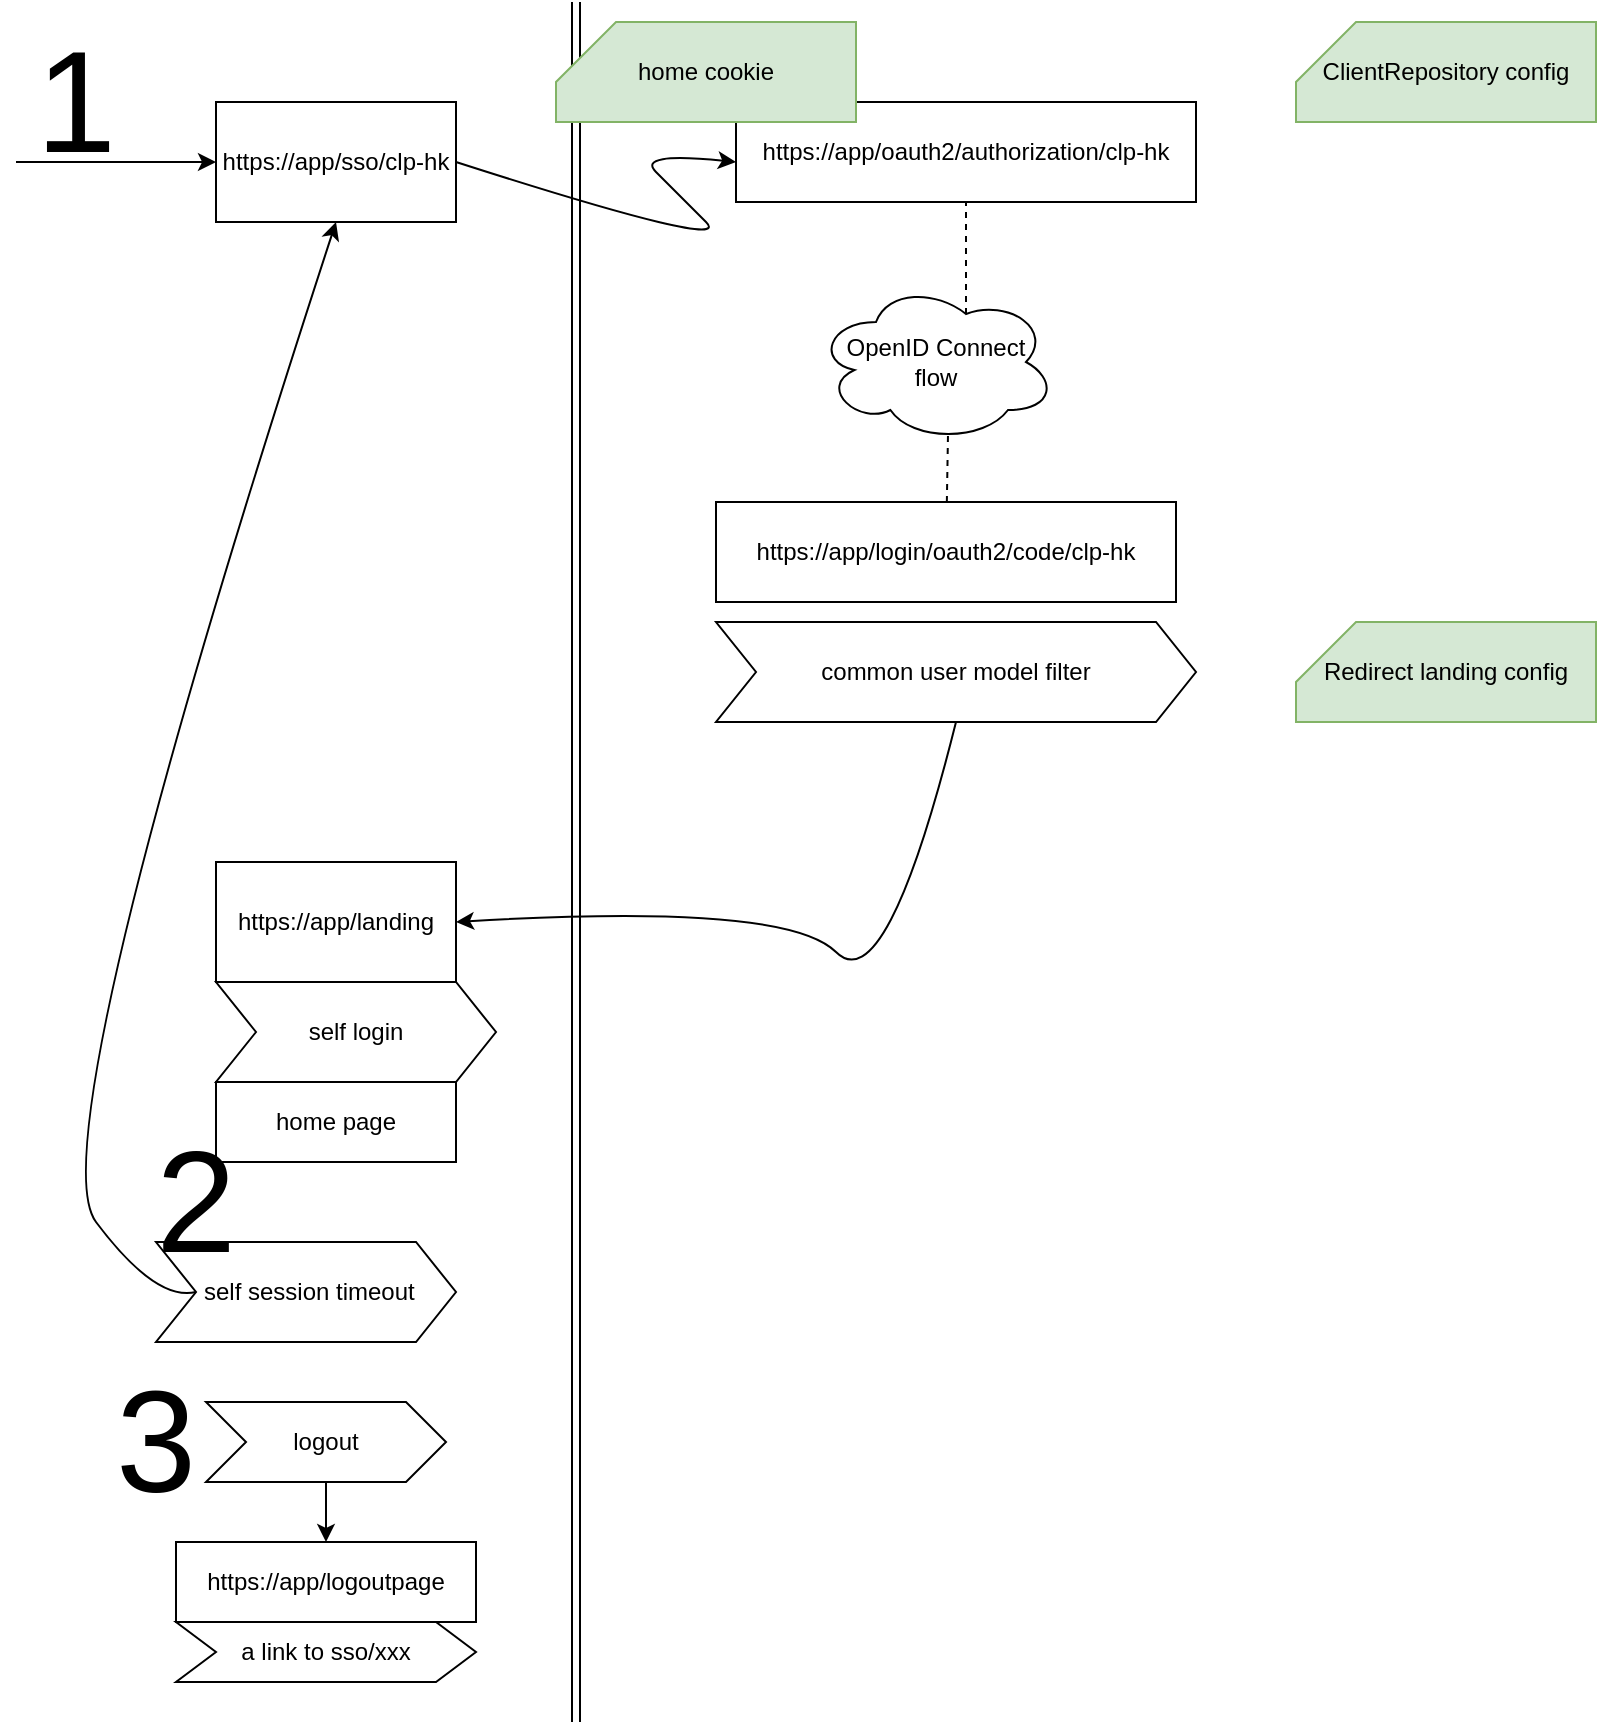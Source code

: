 <mxfile version="12.1.0" type="github" pages="1"><diagram id="wYhdlNpYqFogBgkSFk1q" name="Page-1"><mxGraphModel dx="1408" dy="787" grid="1" gridSize="10" guides="1" tooltips="1" connect="1" arrows="1" fold="1" page="1" pageScale="1" pageWidth="850" pageHeight="1100" math="0" shadow="0"><root><mxCell id="0"/><mxCell id="1" parent="0"/><mxCell id="sIZO4vBFFGMybgG423bq-1" value="https://app/sso/clp-hk" style="rounded=0;whiteSpace=wrap;html=1;" vertex="1" parent="1"><mxGeometry x="140" y="60" width="120" height="60" as="geometry"/></mxCell><mxCell id="sIZO4vBFFGMybgG423bq-2" value="" style="endArrow=classic;html=1;entryX=0;entryY=0.5;entryDx=0;entryDy=0;" edge="1" parent="1" target="sIZO4vBFFGMybgG423bq-1"><mxGeometry width="50" height="50" relative="1" as="geometry"><mxPoint x="40" y="90" as="sourcePoint"/><mxPoint x="90" y="90" as="targetPoint"/></mxGeometry></mxCell><mxCell id="sIZO4vBFFGMybgG423bq-4" value="https://app/oauth2/authorization/clp-hk" style="rounded=0;whiteSpace=wrap;html=1;" vertex="1" parent="1"><mxGeometry x="400" y="60" width="230" height="50" as="geometry"/></mxCell><mxCell id="sIZO4vBFFGMybgG423bq-5" value="" style="curved=1;endArrow=classic;html=1;exitX=1;exitY=0.5;exitDx=0;exitDy=0;" edge="1" parent="1" source="sIZO4vBFFGMybgG423bq-1"><mxGeometry width="50" height="50" relative="1" as="geometry"><mxPoint x="350" y="135" as="sourcePoint"/><mxPoint x="400" y="90" as="targetPoint"/><Array as="points"><mxPoint x="400" y="135"/><mxPoint x="370" y="105"/><mxPoint x="350" y="85"/></Array></mxGeometry></mxCell><mxCell id="sIZO4vBFFGMybgG423bq-6" value="OpenID Connect&lt;br&gt;flow" style="ellipse;shape=cloud;whiteSpace=wrap;html=1;" vertex="1" parent="1"><mxGeometry x="440" y="150" width="120" height="80" as="geometry"/></mxCell><mxCell id="sIZO4vBFFGMybgG423bq-7" value="https://app/login/oauth2/code/clp-hk" style="rounded=0;whiteSpace=wrap;html=1;" vertex="1" parent="1"><mxGeometry x="390" y="260" width="230" height="50" as="geometry"/></mxCell><mxCell id="sIZO4vBFFGMybgG423bq-9" value="" style="endArrow=none;dashed=1;html=1;exitX=0.625;exitY=0.2;exitDx=0;exitDy=0;exitPerimeter=0;entryX=0.5;entryY=1;entryDx=0;entryDy=0;" edge="1" parent="1" source="sIZO4vBFFGMybgG423bq-6" target="sIZO4vBFFGMybgG423bq-4"><mxGeometry width="50" height="50" relative="1" as="geometry"><mxPoint x="480" y="145" as="sourcePoint"/><mxPoint x="530" y="95" as="targetPoint"/></mxGeometry></mxCell><mxCell id="sIZO4vBFFGMybgG423bq-10" value="" style="endArrow=none;dashed=1;html=1;entryX=0.55;entryY=0.95;entryDx=0;entryDy=0;entryPerimeter=0;" edge="1" parent="1" source="sIZO4vBFFGMybgG423bq-7" target="sIZO4vBFFGMybgG423bq-6"><mxGeometry width="50" height="50" relative="1" as="geometry"><mxPoint x="465" y="270" as="sourcePoint"/><mxPoint x="515" y="220" as="targetPoint"/></mxGeometry></mxCell><mxCell id="sIZO4vBFFGMybgG423bq-12" value="common user model filter" style="shape=step;perimeter=stepPerimeter;whiteSpace=wrap;html=1;fixedSize=1;" vertex="1" parent="1"><mxGeometry x="390" y="320" width="240" height="50" as="geometry"/></mxCell><mxCell id="sIZO4vBFFGMybgG423bq-13" value="https://app/landing" style="rounded=0;whiteSpace=wrap;html=1;" vertex="1" parent="1"><mxGeometry x="140" y="440" width="120" height="60" as="geometry"/></mxCell><mxCell id="sIZO4vBFFGMybgG423bq-14" value="" style="curved=1;endArrow=classic;html=1;entryX=1;entryY=0.5;entryDx=0;entryDy=0;exitX=0.5;exitY=1;exitDx=0;exitDy=0;" edge="1" parent="1" source="sIZO4vBFFGMybgG423bq-12" target="sIZO4vBFFGMybgG423bq-13"><mxGeometry width="50" height="50" relative="1" as="geometry"><mxPoint x="425" y="510" as="sourcePoint"/><mxPoint x="475" y="460" as="targetPoint"/><Array as="points"><mxPoint x="475" y="510"/><mxPoint x="425" y="460"/></Array></mxGeometry></mxCell><mxCell id="sIZO4vBFFGMybgG423bq-15" value="" style="shape=link;html=1;" edge="1" parent="1"><mxGeometry width="50" height="50" relative="1" as="geometry"><mxPoint x="320" y="870" as="sourcePoint"/><mxPoint x="320" y="10" as="targetPoint"/></mxGeometry></mxCell><mxCell id="sIZO4vBFFGMybgG423bq-16" value="self login" style="shape=step;perimeter=stepPerimeter;whiteSpace=wrap;html=1;fixedSize=1;size=20;rotation=0;" vertex="1" parent="1"><mxGeometry x="140" y="500" width="140" height="50" as="geometry"/></mxCell><mxCell id="sIZO4vBFFGMybgG423bq-17" value="home page" style="rounded=0;whiteSpace=wrap;html=1;" vertex="1" parent="1"><mxGeometry x="140" y="550" width="120" height="40" as="geometry"/></mxCell><mxCell id="sIZO4vBFFGMybgG423bq-18" value="&amp;nbsp;self session timeout" style="shape=step;perimeter=stepPerimeter;whiteSpace=wrap;html=1;fixedSize=1;" vertex="1" parent="1"><mxGeometry x="110" y="630" width="150" height="50" as="geometry"/></mxCell><mxCell id="sIZO4vBFFGMybgG423bq-19" value="" style="curved=1;endArrow=classic;html=1;exitX=0;exitY=0.5;exitDx=0;exitDy=0;entryX=0.5;entryY=1;entryDx=0;entryDy=0;" edge="1" parent="1" source="sIZO4vBFFGMybgG423bq-18" target="sIZO4vBFFGMybgG423bq-1"><mxGeometry width="50" height="50" relative="1" as="geometry"><mxPoint x="30" y="850" as="sourcePoint"/><mxPoint x="80" y="800" as="targetPoint"/><Array as="points"><mxPoint x="110" y="660"/><mxPoint x="50" y="580"/></Array></mxGeometry></mxCell><mxCell id="sIZO4vBFFGMybgG423bq-20" value="logout" style="shape=step;perimeter=stepPerimeter;whiteSpace=wrap;html=1;fixedSize=1;" vertex="1" parent="1"><mxGeometry x="135" y="710" width="120" height="40" as="geometry"/></mxCell><mxCell id="sIZO4vBFFGMybgG423bq-21" value="https://app/logoutpage" style="rounded=0;whiteSpace=wrap;html=1;" vertex="1" parent="1"><mxGeometry x="120" y="780" width="150" height="40" as="geometry"/></mxCell><mxCell id="sIZO4vBFFGMybgG423bq-22" value="" style="endArrow=classic;html=1;entryX=0.5;entryY=0;entryDx=0;entryDy=0;" edge="1" parent="1" source="sIZO4vBFFGMybgG423bq-20" target="sIZO4vBFFGMybgG423bq-21"><mxGeometry width="50" height="50" relative="1" as="geometry"><mxPoint x="30" y="890" as="sourcePoint"/><mxPoint x="80" y="840" as="targetPoint"/></mxGeometry></mxCell><mxCell id="sIZO4vBFFGMybgG423bq-23" value="a link to sso/xxx" style="shape=step;perimeter=stepPerimeter;whiteSpace=wrap;html=1;fixedSize=1;" vertex="1" parent="1"><mxGeometry x="120" y="820" width="150" height="30" as="geometry"/></mxCell><mxCell id="sIZO4vBFFGMybgG423bq-24" value="&lt;font style=&quot;font-size: 72px&quot;&gt;1&lt;/font&gt;" style="text;html=1;strokeColor=none;fillColor=none;align=center;verticalAlign=middle;whiteSpace=wrap;rounded=0;" vertex="1" parent="1"><mxGeometry x="50" y="50" width="40" height="20" as="geometry"/></mxCell><mxCell id="sIZO4vBFFGMybgG423bq-25" value="&lt;font style=&quot;font-size: 72px&quot;&gt;2&lt;/font&gt;" style="text;html=1;strokeColor=none;fillColor=none;align=center;verticalAlign=middle;whiteSpace=wrap;rounded=0;" vertex="1" parent="1"><mxGeometry x="110" y="600" width="40" height="20" as="geometry"/></mxCell><mxCell id="sIZO4vBFFGMybgG423bq-26" value="&lt;font style=&quot;font-size: 72px&quot;&gt;3&lt;/font&gt;" style="text;html=1;strokeColor=none;fillColor=none;align=center;verticalAlign=middle;whiteSpace=wrap;rounded=0;" vertex="1" parent="1"><mxGeometry x="90" y="720" width="40" height="20" as="geometry"/></mxCell><mxCell id="sIZO4vBFFGMybgG423bq-28" value="ClientRepository config" style="shape=card;whiteSpace=wrap;html=1;align=center;fillColor=#d5e8d4;strokeColor=#82b366;" vertex="1" parent="1"><mxGeometry x="680" y="20" width="150" height="50" as="geometry"/></mxCell><mxCell id="sIZO4vBFFGMybgG423bq-29" value="Redirect landing config" style="shape=card;whiteSpace=wrap;html=1;align=center;fillColor=#d5e8d4;strokeColor=#82b366;" vertex="1" parent="1"><mxGeometry x="680" y="320" width="150" height="50" as="geometry"/></mxCell><mxCell id="sIZO4vBFFGMybgG423bq-30" value="home cookie" style="shape=card;whiteSpace=wrap;html=1;align=center;fillColor=#d5e8d4;strokeColor=#82b366;" vertex="1" parent="1"><mxGeometry x="310" y="20" width="150" height="50" as="geometry"/></mxCell></root></mxGraphModel></diagram></mxfile>
